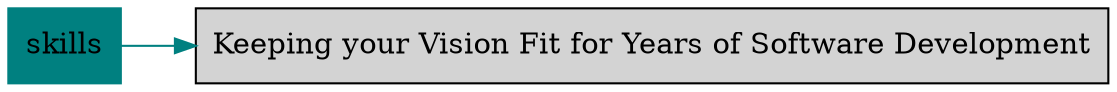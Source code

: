 digraph bettersoftware {
            rankdir = LR;
            ratio = fill;
            node [style=filled];
            node [shape = box];
"skills" [colorscheme="svg" color="teal"];
"skills" ->  "VisionFitnessForSoftwareProductivity.md" [colorscheme="svg" color="teal"];
"VisionFitnessForSoftwareProductivity.md" [label="Keeping your Vision Fit for Years of Software Development" URL="http://bss.parallactic.com/resources/keeping-your-vision-fit-for-years-of-software-development"]
}